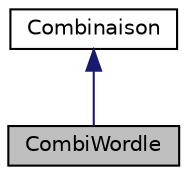 digraph "CombiWordle"
{
 // LATEX_PDF_SIZE
  edge [fontname="Helvetica",fontsize="10",labelfontname="Helvetica",labelfontsize="10"];
  node [fontname="Helvetica",fontsize="10",shape=record];
  Node1 [label="CombiWordle",height=0.2,width=0.4,color="black", fillcolor="grey75", style="filled", fontcolor="black",tooltip="Tableau d'entier représentant une combinaison de lettre."];
  Node2 -> Node1 [dir="back",color="midnightblue",fontsize="10",style="solid",fontname="Helvetica"];
  Node2 [label="Combinaison",height=0.2,width=0.4,color="black", fillcolor="white", style="filled",URL="$classCombinaison.html",tooltip="Tableau d'entier représentant une combinaison de couleur ou de lettre."];
}
